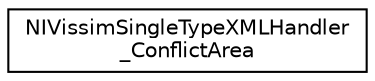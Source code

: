 digraph "Graphical Class Hierarchy"
{
  edge [fontname="Helvetica",fontsize="10",labelfontname="Helvetica",labelfontsize="10"];
  node [fontname="Helvetica",fontsize="10",shape=record];
  rankdir="LR";
  Node0 [label="NIVissimSingleTypeXMLHandler\l_ConflictArea",height=0.2,width=0.4,color="black", fillcolor="white", style="filled",URL="$d6/de9/class_n_i_vissim_single_type_x_m_l_handler___conflict_area.html",tooltip="A class which extracts VISSIM-ConflictAreas from a parsed VISSIM-file. "];
}
